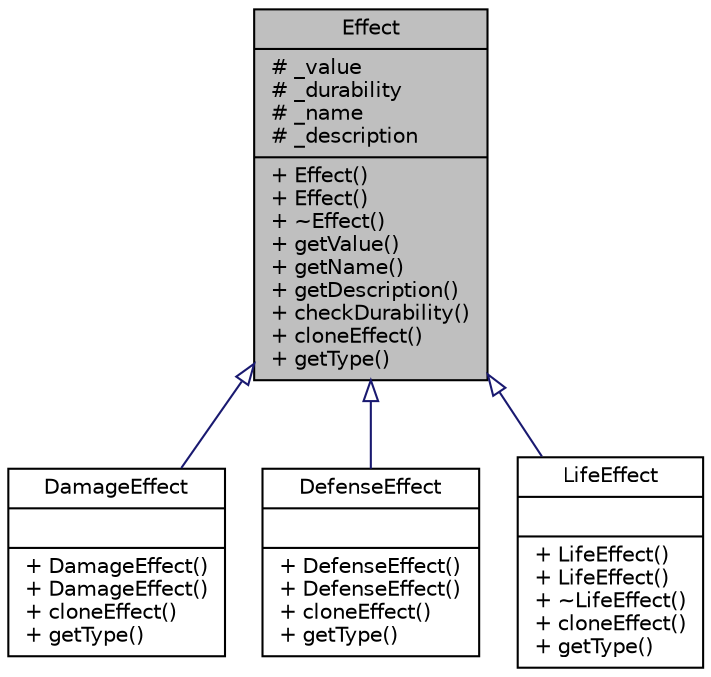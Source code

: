 digraph "Effect"
{
 // LATEX_PDF_SIZE
  edge [fontname="Helvetica",fontsize="10",labelfontname="Helvetica",labelfontsize="10"];
  node [fontname="Helvetica",fontsize="10",shape=record];
  Node1 [label="{Effect\n|# _value\l# _durability\l# _name\l# _description\l|+ Effect()\l+ Effect()\l+ ~Effect()\l+ getValue()\l+ getName()\l+ getDescription()\l+ checkDurability()\l+ cloneEffect()\l+ getType()\l}",height=0.2,width=0.4,color="black", fillcolor="grey75", style="filled", fontcolor="black",tooltip=" "];
  Node1 -> Node2 [dir="back",color="midnightblue",fontsize="10",style="solid",arrowtail="onormal",fontname="Helvetica"];
  Node2 [label="{DamageEffect\n||+ DamageEffect()\l+ DamageEffect()\l+ cloneEffect()\l+ getType()\l}",height=0.2,width=0.4,color="black", fillcolor="white", style="filled",URL="$classDamageEffect.html",tooltip=" "];
  Node1 -> Node3 [dir="back",color="midnightblue",fontsize="10",style="solid",arrowtail="onormal",fontname="Helvetica"];
  Node3 [label="{DefenseEffect\n||+ DefenseEffect()\l+ DefenseEffect()\l+ cloneEffect()\l+ getType()\l}",height=0.2,width=0.4,color="black", fillcolor="white", style="filled",URL="$classDefenseEffect.html",tooltip=" "];
  Node1 -> Node4 [dir="back",color="midnightblue",fontsize="10",style="solid",arrowtail="onormal",fontname="Helvetica"];
  Node4 [label="{LifeEffect\n||+ LifeEffect()\l+ LifeEffect()\l+ ~LifeEffect()\l+ cloneEffect()\l+ getType()\l}",height=0.2,width=0.4,color="black", fillcolor="white", style="filled",URL="$classLifeEffect.html",tooltip=" "];
}
